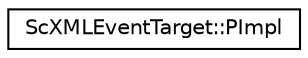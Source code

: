 digraph "Graphical Class Hierarchy"
{
 // LATEX_PDF_SIZE
  edge [fontname="Helvetica",fontsize="10",labelfontname="Helvetica",labelfontsize="10"];
  node [fontname="Helvetica",fontsize="10",shape=record];
  rankdir="LR";
  Node0 [label="ScXMLEventTarget::PImpl",height=0.2,width=0.4,color="black", fillcolor="white", style="filled",URL="$classScXMLEventTarget_1_1PImpl.html",tooltip=" "];
}
